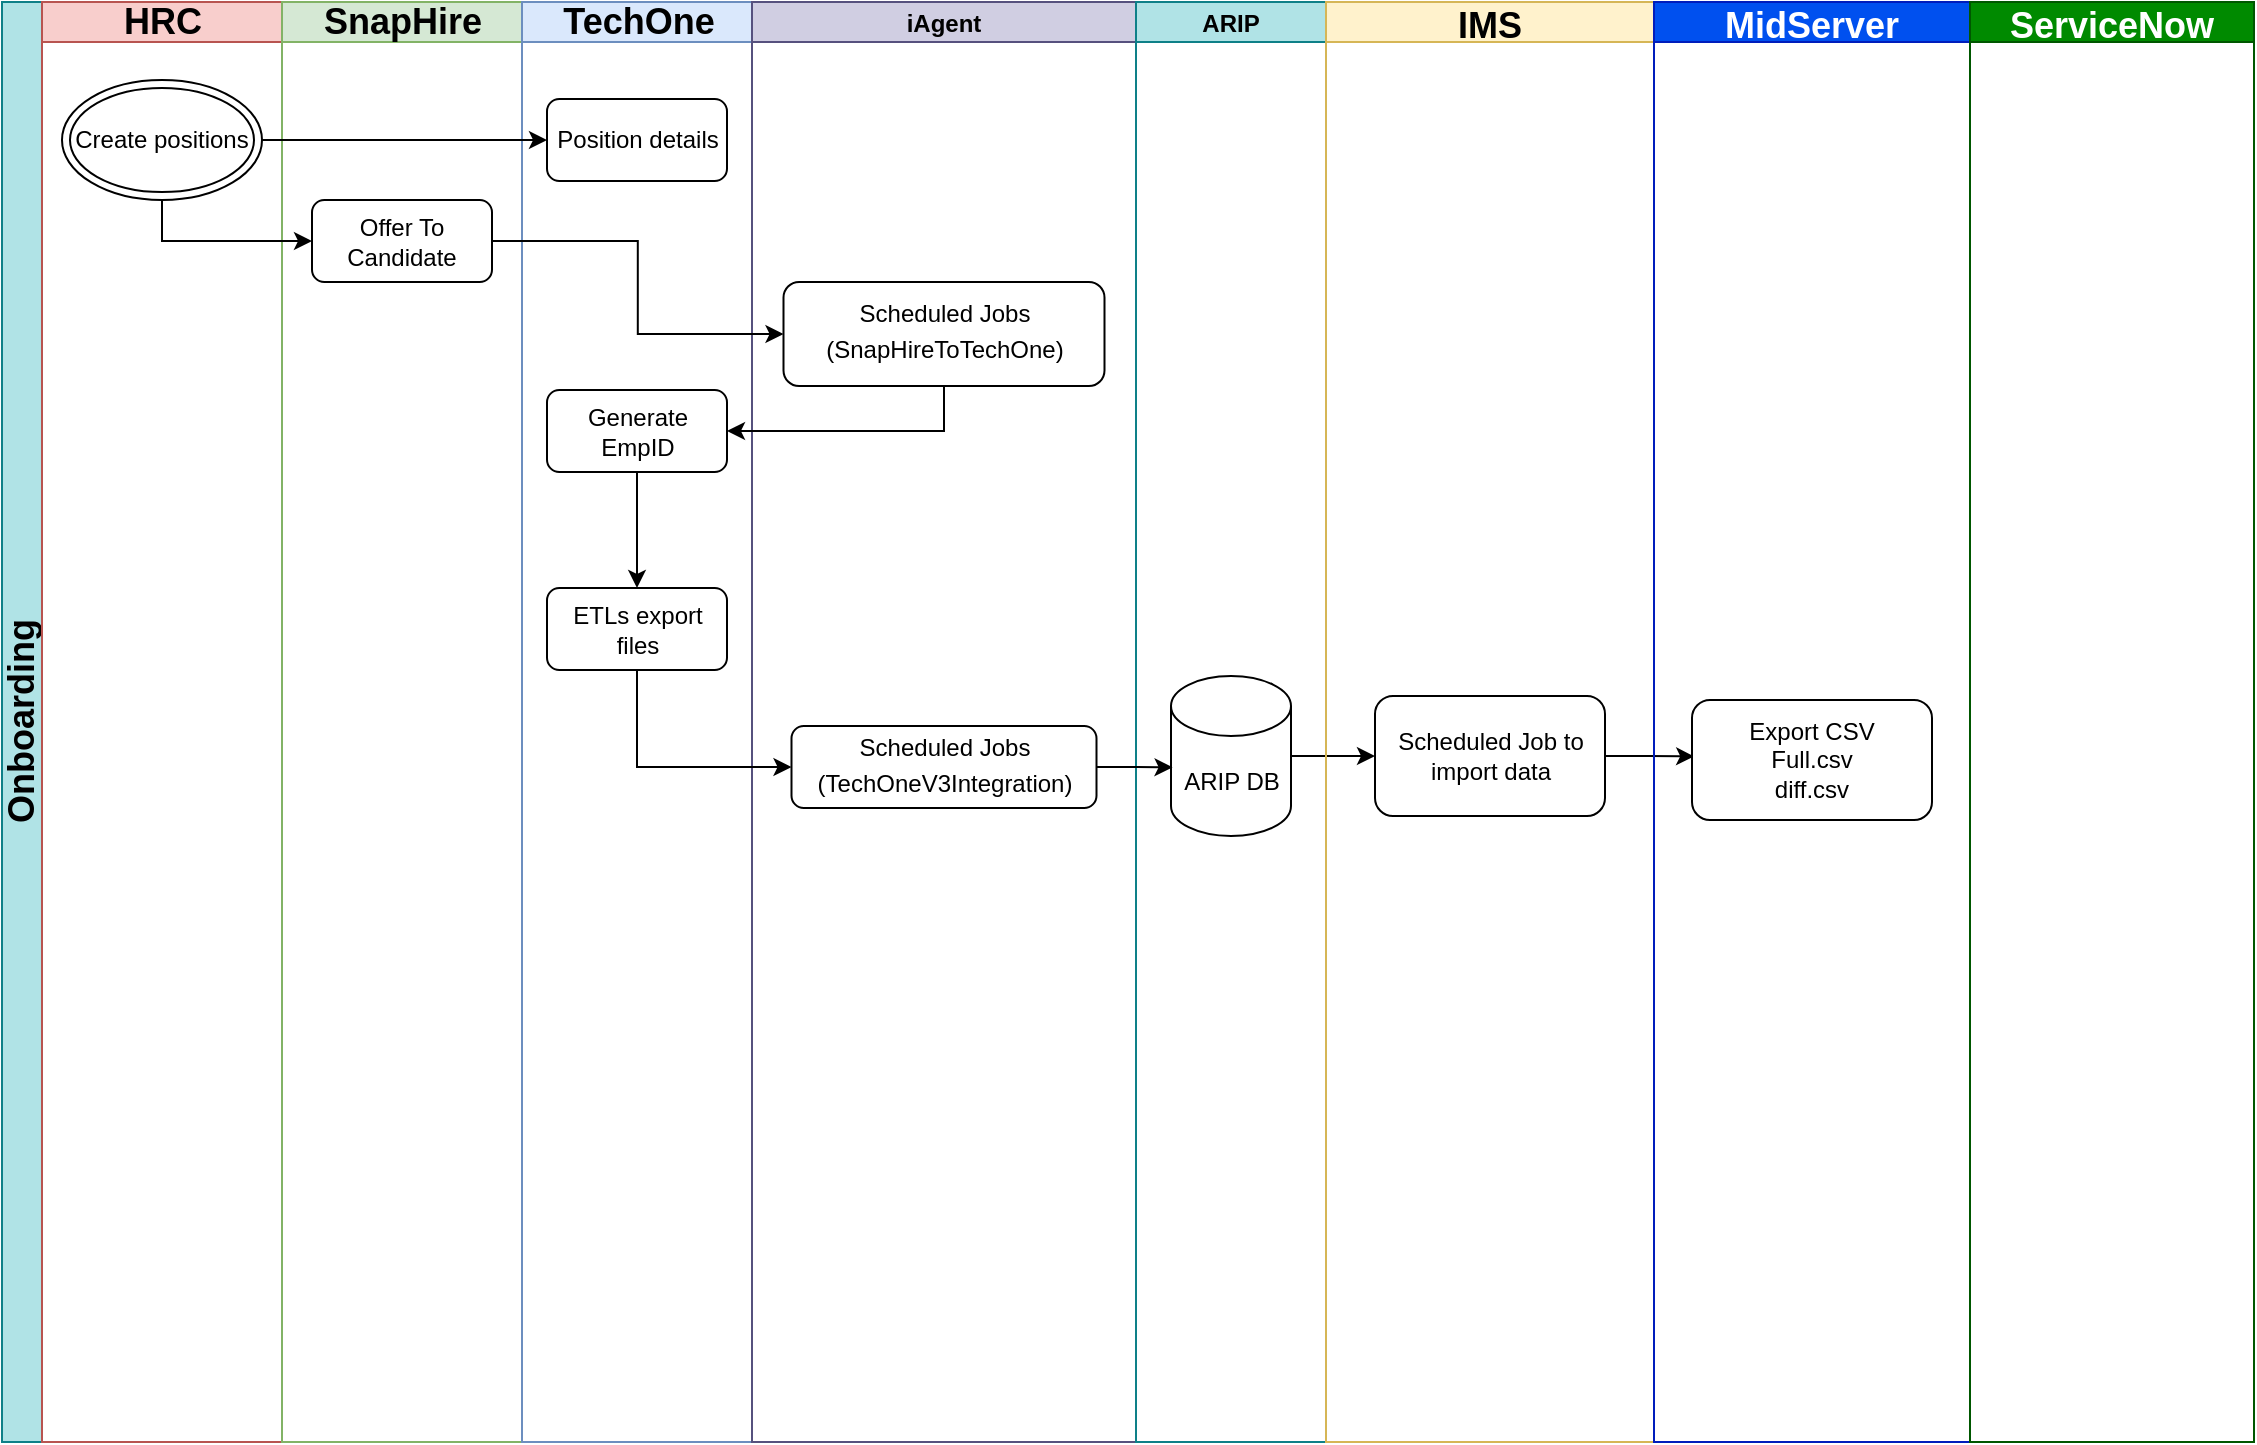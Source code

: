 <mxfile version="14.6.0" type="github">
  <diagram id="prtHgNgQTEPvFCAcTncT" name="Page-1">
    <mxGraphModel dx="981" dy="548" grid="0" gridSize="10" guides="1" tooltips="1" connect="1" arrows="1" fold="1" page="1" pageScale="1" pageWidth="1654" pageHeight="2336" background="#ffffff" math="0" shadow="0">
      <root>
        <mxCell id="0" />
        <mxCell id="1" parent="0" />
        <mxCell id="jQAMu5JfyhxZcwMKW61z-41" value="Onboarding" style="swimlane;html=1;childLayout=stackLayout;resizeParent=1;resizeParentMax=0;startSize=20;horizontal=0;horizontalStack=1;fillColor=#b0e3e6;strokeColor=#0e8088;fontSize=18;" vertex="1" parent="1">
          <mxGeometry x="82" y="90" width="1126" height="720" as="geometry" />
        </mxCell>
        <mxCell id="jQAMu5JfyhxZcwMKW61z-42" value="HRC" style="swimlane;html=1;startSize=20;fillColor=#f8cecc;strokeColor=#b85450;fontSize=18;" vertex="1" parent="jQAMu5JfyhxZcwMKW61z-41">
          <mxGeometry x="20" width="120" height="720" as="geometry" />
        </mxCell>
        <mxCell id="jQAMu5JfyhxZcwMKW61z-43" value="Create positions" style="ellipse;shape=doubleEllipse;whiteSpace=wrap;html=1;fontSize=12;" vertex="1" parent="jQAMu5JfyhxZcwMKW61z-42">
          <mxGeometry x="10" y="39" width="100" height="60" as="geometry" />
        </mxCell>
        <mxCell id="jQAMu5JfyhxZcwMKW61z-44" value="SnapHire" style="swimlane;html=1;startSize=20;fillColor=#d5e8d4;strokeColor=#82b366;fontSize=18;" vertex="1" parent="jQAMu5JfyhxZcwMKW61z-41">
          <mxGeometry x="140" width="120" height="720" as="geometry" />
        </mxCell>
        <mxCell id="jQAMu5JfyhxZcwMKW61z-45" value="Offer To Candidate" style="rounded=1;whiteSpace=wrap;html=1;fontSize=12;" vertex="1" parent="jQAMu5JfyhxZcwMKW61z-44">
          <mxGeometry x="15" y="99" width="90" height="41" as="geometry" />
        </mxCell>
        <mxCell id="jQAMu5JfyhxZcwMKW61z-46" value="TechOne" style="swimlane;html=1;startSize=20;fillColor=#dae8fc;strokeColor=#6c8ebf;fontSize=18;" vertex="1" parent="jQAMu5JfyhxZcwMKW61z-41">
          <mxGeometry x="260" width="115" height="720" as="geometry" />
        </mxCell>
        <mxCell id="jQAMu5JfyhxZcwMKW61z-47" value="Generate EmpID" style="rounded=1;whiteSpace=wrap;html=1;fontSize=12;" vertex="1" parent="jQAMu5JfyhxZcwMKW61z-46">
          <mxGeometry x="12.5" y="194" width="90" height="41" as="geometry" />
        </mxCell>
        <mxCell id="jQAMu5JfyhxZcwMKW61z-48" value="Position details" style="rounded=1;whiteSpace=wrap;html=1;fontSize=12;" vertex="1" parent="jQAMu5JfyhxZcwMKW61z-46">
          <mxGeometry x="12.5" y="48.5" width="90" height="41" as="geometry" />
        </mxCell>
        <mxCell id="jQAMu5JfyhxZcwMKW61z-73" value="ETLs export files" style="rounded=1;whiteSpace=wrap;html=1;fontSize=12;" vertex="1" parent="jQAMu5JfyhxZcwMKW61z-46">
          <mxGeometry x="12.5" y="293" width="90" height="41" as="geometry" />
        </mxCell>
        <mxCell id="jQAMu5JfyhxZcwMKW61z-60" style="edgeStyle=orthogonalEdgeStyle;rounded=0;orthogonalLoop=1;jettySize=auto;html=1;fontSize=12;exitX=0.5;exitY=1;exitDx=0;exitDy=0;" edge="1" parent="jQAMu5JfyhxZcwMKW61z-46" source="jQAMu5JfyhxZcwMKW61z-47" target="jQAMu5JfyhxZcwMKW61z-73">
          <mxGeometry relative="1" as="geometry">
            <mxPoint x="57" y="290" as="targetPoint" />
          </mxGeometry>
        </mxCell>
        <mxCell id="jQAMu5JfyhxZcwMKW61z-49" style="edgeStyle=orthogonalEdgeStyle;rounded=0;orthogonalLoop=1;jettySize=auto;html=1;fontSize=12;entryX=0;entryY=0.5;entryDx=0;entryDy=0;" edge="1" parent="jQAMu5JfyhxZcwMKW61z-41" source="jQAMu5JfyhxZcwMKW61z-43" target="jQAMu5JfyhxZcwMKW61z-48">
          <mxGeometry relative="1" as="geometry" />
        </mxCell>
        <mxCell id="jQAMu5JfyhxZcwMKW61z-50" value="iAgent" style="swimlane;startSize=20;fontSize=12;fillColor=#d0cee2;strokeColor=#56517e;" vertex="1" parent="jQAMu5JfyhxZcwMKW61z-41">
          <mxGeometry x="375" width="192" height="720" as="geometry" />
        </mxCell>
        <mxCell id="jQAMu5JfyhxZcwMKW61z-51" value="Scheduled Jobs&lt;br&gt;&lt;table border=&quot;0&quot; cellpadding=&quot;0&quot; cellspacing=&quot;0&quot; width=&quot;135&quot; style=&quot;border-collapse: collapse ; width: 101pt&quot;&gt;&lt;tbody&gt;&lt;tr style=&quot;height: 15.0pt&quot;&gt;  &lt;td height=&quot;20&quot; width=&quot;135&quot; style=&quot;height: 15.0pt ; width: 101pt&quot;&gt;(SnapHireToTechOne)&lt;br&gt;&lt;/td&gt;&lt;/tr&gt;&lt;/tbody&gt;&lt;/table&gt;" style="rounded=1;whiteSpace=wrap;html=1;fontSize=12;" vertex="1" parent="jQAMu5JfyhxZcwMKW61z-50">
          <mxGeometry x="15.75" y="140" width="160.5" height="52" as="geometry" />
        </mxCell>
        <mxCell id="jQAMu5JfyhxZcwMKW61z-52" value="&lt;span&gt;Scheduled Jobs&lt;/span&gt;&lt;br&gt;&lt;table border=&quot;0&quot; cellpadding=&quot;0&quot; cellspacing=&quot;0&quot; width=&quot;135&quot; style=&quot;border-collapse: collapse ; width: 101pt&quot;&gt;&lt;tbody&gt;&lt;tr style=&quot;height: 15pt&quot;&gt;&lt;td height=&quot;20&quot; width=&quot;135&quot; style=&quot;height: 15pt ; width: 101pt&quot;&gt;(TechOneV3Integration)&lt;br&gt;&lt;/td&gt;&lt;/tr&gt;&lt;/tbody&gt;&lt;/table&gt;" style="rounded=1;whiteSpace=wrap;html=1;fontSize=12;" vertex="1" parent="jQAMu5JfyhxZcwMKW61z-50">
          <mxGeometry x="19.75" y="362" width="152.5" height="41" as="geometry" />
        </mxCell>
        <mxCell id="jQAMu5JfyhxZcwMKW61z-53" value="ARIP" style="swimlane;startSize=20;fontSize=12;fillColor=#b0e3e6;strokeColor=#0e8088;" vertex="1" parent="jQAMu5JfyhxZcwMKW61z-41">
          <mxGeometry x="567" width="95" height="720" as="geometry" />
        </mxCell>
        <mxCell id="jQAMu5JfyhxZcwMKW61z-61" value="ARIP DB" style="shape=cylinder3;whiteSpace=wrap;html=1;boundedLbl=1;backgroundOutline=1;size=15;" vertex="1" parent="jQAMu5JfyhxZcwMKW61z-53">
          <mxGeometry x="17.5" y="337" width="60" height="80" as="geometry" />
        </mxCell>
        <mxCell id="jQAMu5JfyhxZcwMKW61z-63" style="edgeStyle=orthogonalEdgeStyle;rounded=0;orthogonalLoop=1;jettySize=auto;html=1;entryX=0.013;entryY=0.571;entryDx=0;entryDy=0;entryPerimeter=0;" edge="1" parent="jQAMu5JfyhxZcwMKW61z-41" source="jQAMu5JfyhxZcwMKW61z-52" target="jQAMu5JfyhxZcwMKW61z-61">
          <mxGeometry relative="1" as="geometry" />
        </mxCell>
        <mxCell id="jQAMu5JfyhxZcwMKW61z-67" style="edgeStyle=orthogonalEdgeStyle;rounded=0;orthogonalLoop=1;jettySize=auto;html=1;exitX=1;exitY=0.5;exitDx=0;exitDy=0;exitPerimeter=0;entryX=0;entryY=0.5;entryDx=0;entryDy=0;" edge="1" parent="jQAMu5JfyhxZcwMKW61z-41" source="jQAMu5JfyhxZcwMKW61z-61" target="jQAMu5JfyhxZcwMKW61z-66">
          <mxGeometry relative="1" as="geometry" />
        </mxCell>
        <mxCell id="jQAMu5JfyhxZcwMKW61z-71" style="edgeStyle=orthogonalEdgeStyle;rounded=0;orthogonalLoop=1;jettySize=auto;html=1;entryX=0.009;entryY=0.47;entryDx=0;entryDy=0;entryPerimeter=0;exitX=1;exitY=0.5;exitDx=0;exitDy=0;" edge="1" parent="jQAMu5JfyhxZcwMKW61z-41" source="jQAMu5JfyhxZcwMKW61z-66" target="jQAMu5JfyhxZcwMKW61z-70">
          <mxGeometry relative="1" as="geometry">
            <mxPoint x="795" y="377" as="sourcePoint" />
          </mxGeometry>
        </mxCell>
        <mxCell id="jQAMu5JfyhxZcwMKW61z-54" value="IMS" style="swimlane;startSize=20;fillColor=#fff2cc;strokeColor=#d6b656;fontSize=18;" vertex="1" parent="jQAMu5JfyhxZcwMKW61z-41">
          <mxGeometry x="662" width="164" height="720" as="geometry" />
        </mxCell>
        <mxCell id="jQAMu5JfyhxZcwMKW61z-66" value="Scheduled Job to import data" style="rounded=1;whiteSpace=wrap;html=1;" vertex="1" parent="jQAMu5JfyhxZcwMKW61z-54">
          <mxGeometry x="24.5" y="347" width="115" height="60" as="geometry" />
        </mxCell>
        <mxCell id="jQAMu5JfyhxZcwMKW61z-55" value="MidServer" style="swimlane;startSize=20;fillColor=#0050ef;strokeColor=#001DBC;fontColor=#ffffff;fontSize=18;" vertex="1" parent="jQAMu5JfyhxZcwMKW61z-41">
          <mxGeometry x="826" width="158" height="720" as="geometry" />
        </mxCell>
        <mxCell id="jQAMu5JfyhxZcwMKW61z-70" value="Export CSV&lt;br&gt;Full.csv&lt;br&gt;diff.csv" style="rounded=1;whiteSpace=wrap;html=1;" vertex="1" parent="jQAMu5JfyhxZcwMKW61z-55">
          <mxGeometry x="19" y="349" width="120" height="60" as="geometry" />
        </mxCell>
        <mxCell id="jQAMu5JfyhxZcwMKW61z-56" value="ServiceNow" style="swimlane;startSize=20;fillColor=#008a00;strokeColor=#005700;fontColor=#ffffff;fontSize=18;" vertex="1" parent="jQAMu5JfyhxZcwMKW61z-41">
          <mxGeometry x="984" width="142" height="720" as="geometry" />
        </mxCell>
        <mxCell id="jQAMu5JfyhxZcwMKW61z-57" style="edgeStyle=orthogonalEdgeStyle;rounded=0;orthogonalLoop=1;jettySize=auto;html=1;entryX=0;entryY=0.5;entryDx=0;entryDy=0;fontSize=12;exitX=0.5;exitY=1;exitDx=0;exitDy=0;" edge="1" parent="jQAMu5JfyhxZcwMKW61z-41" source="jQAMu5JfyhxZcwMKW61z-43" target="jQAMu5JfyhxZcwMKW61z-45">
          <mxGeometry relative="1" as="geometry" />
        </mxCell>
        <mxCell id="jQAMu5JfyhxZcwMKW61z-59" style="edgeStyle=orthogonalEdgeStyle;rounded=0;orthogonalLoop=1;jettySize=auto;html=1;entryX=1;entryY=0.5;entryDx=0;entryDy=0;fontSize=12;exitX=0.5;exitY=1;exitDx=0;exitDy=0;" edge="1" parent="jQAMu5JfyhxZcwMKW61z-41" source="jQAMu5JfyhxZcwMKW61z-51" target="jQAMu5JfyhxZcwMKW61z-47">
          <mxGeometry relative="1" as="geometry" />
        </mxCell>
        <mxCell id="jQAMu5JfyhxZcwMKW61z-72" style="edgeStyle=orthogonalEdgeStyle;rounded=0;orthogonalLoop=1;jettySize=auto;html=1;" edge="1" parent="jQAMu5JfyhxZcwMKW61z-41" source="jQAMu5JfyhxZcwMKW61z-45" target="jQAMu5JfyhxZcwMKW61z-51">
          <mxGeometry relative="1" as="geometry" />
        </mxCell>
        <mxCell id="jQAMu5JfyhxZcwMKW61z-74" style="edgeStyle=orthogonalEdgeStyle;rounded=0;orthogonalLoop=1;jettySize=auto;html=1;entryX=0;entryY=0.5;entryDx=0;entryDy=0;exitX=0.5;exitY=1;exitDx=0;exitDy=0;" edge="1" parent="jQAMu5JfyhxZcwMKW61z-41" source="jQAMu5JfyhxZcwMKW61z-73" target="jQAMu5JfyhxZcwMKW61z-52">
          <mxGeometry relative="1" as="geometry" />
        </mxCell>
      </root>
    </mxGraphModel>
  </diagram>
</mxfile>
